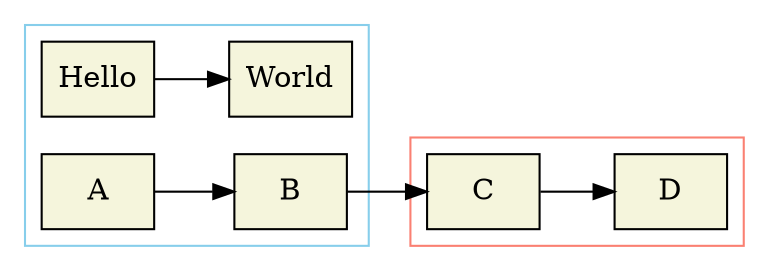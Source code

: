 /* -*- dot -*- ****************************************************************
 *
 *  Copyright (c) 2025, Detlef Groth
 *  License       :
 *  Date          : $Date$
 *  Author        : $Author$
 *  Created By    : Detlef Groth
 *  Created       : Wed Jul 23 17:28:33 2025
 *  Last Modified : <250723.1744>
 *
 *  Description	  :
 *
 ****************************************************************************/

digraph D {
    compound=true
    node [shape=box,style=filled,fillcolor=beige];
    rankdir=LR;
    subgraph s1 {
        cluster=true
        peripheries=1
        color=skyblue
        Hello->World
        A -> B
    }
    subgraph s2 {
        cluster=true
        peripheries=1
        color=salmon
        C -> D
    }
    B -> C
    
}

